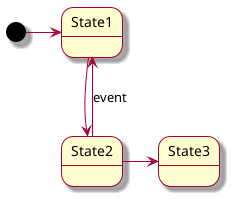 @startuml
skin rose

[*] -> State1
State1 --> State2
State2 --> State1 : event
State2 -> State3

@enduml
